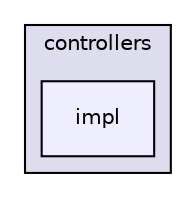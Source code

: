 digraph "src/controllers/impl" {
  compound=true
  node [ fontsize="10", fontname="Helvetica"];
  edge [ labelfontsize="10", labelfontname="Helvetica"];
  subgraph clusterdir_bbd6674d859f4cefaacb708974cac240 {
    graph [ bgcolor="#ddddee", pencolor="black", label="controllers" fontname="Helvetica", fontsize="10", URL="dir_bbd6674d859f4cefaacb708974cac240.html"]
  dir_95a59c9f8f6f39fcf6fe6e50dc1a5383 [shape=box, label="impl", style="filled", fillcolor="#eeeeff", pencolor="black", URL="dir_95a59c9f8f6f39fcf6fe6e50dc1a5383.html"];
  }
}
